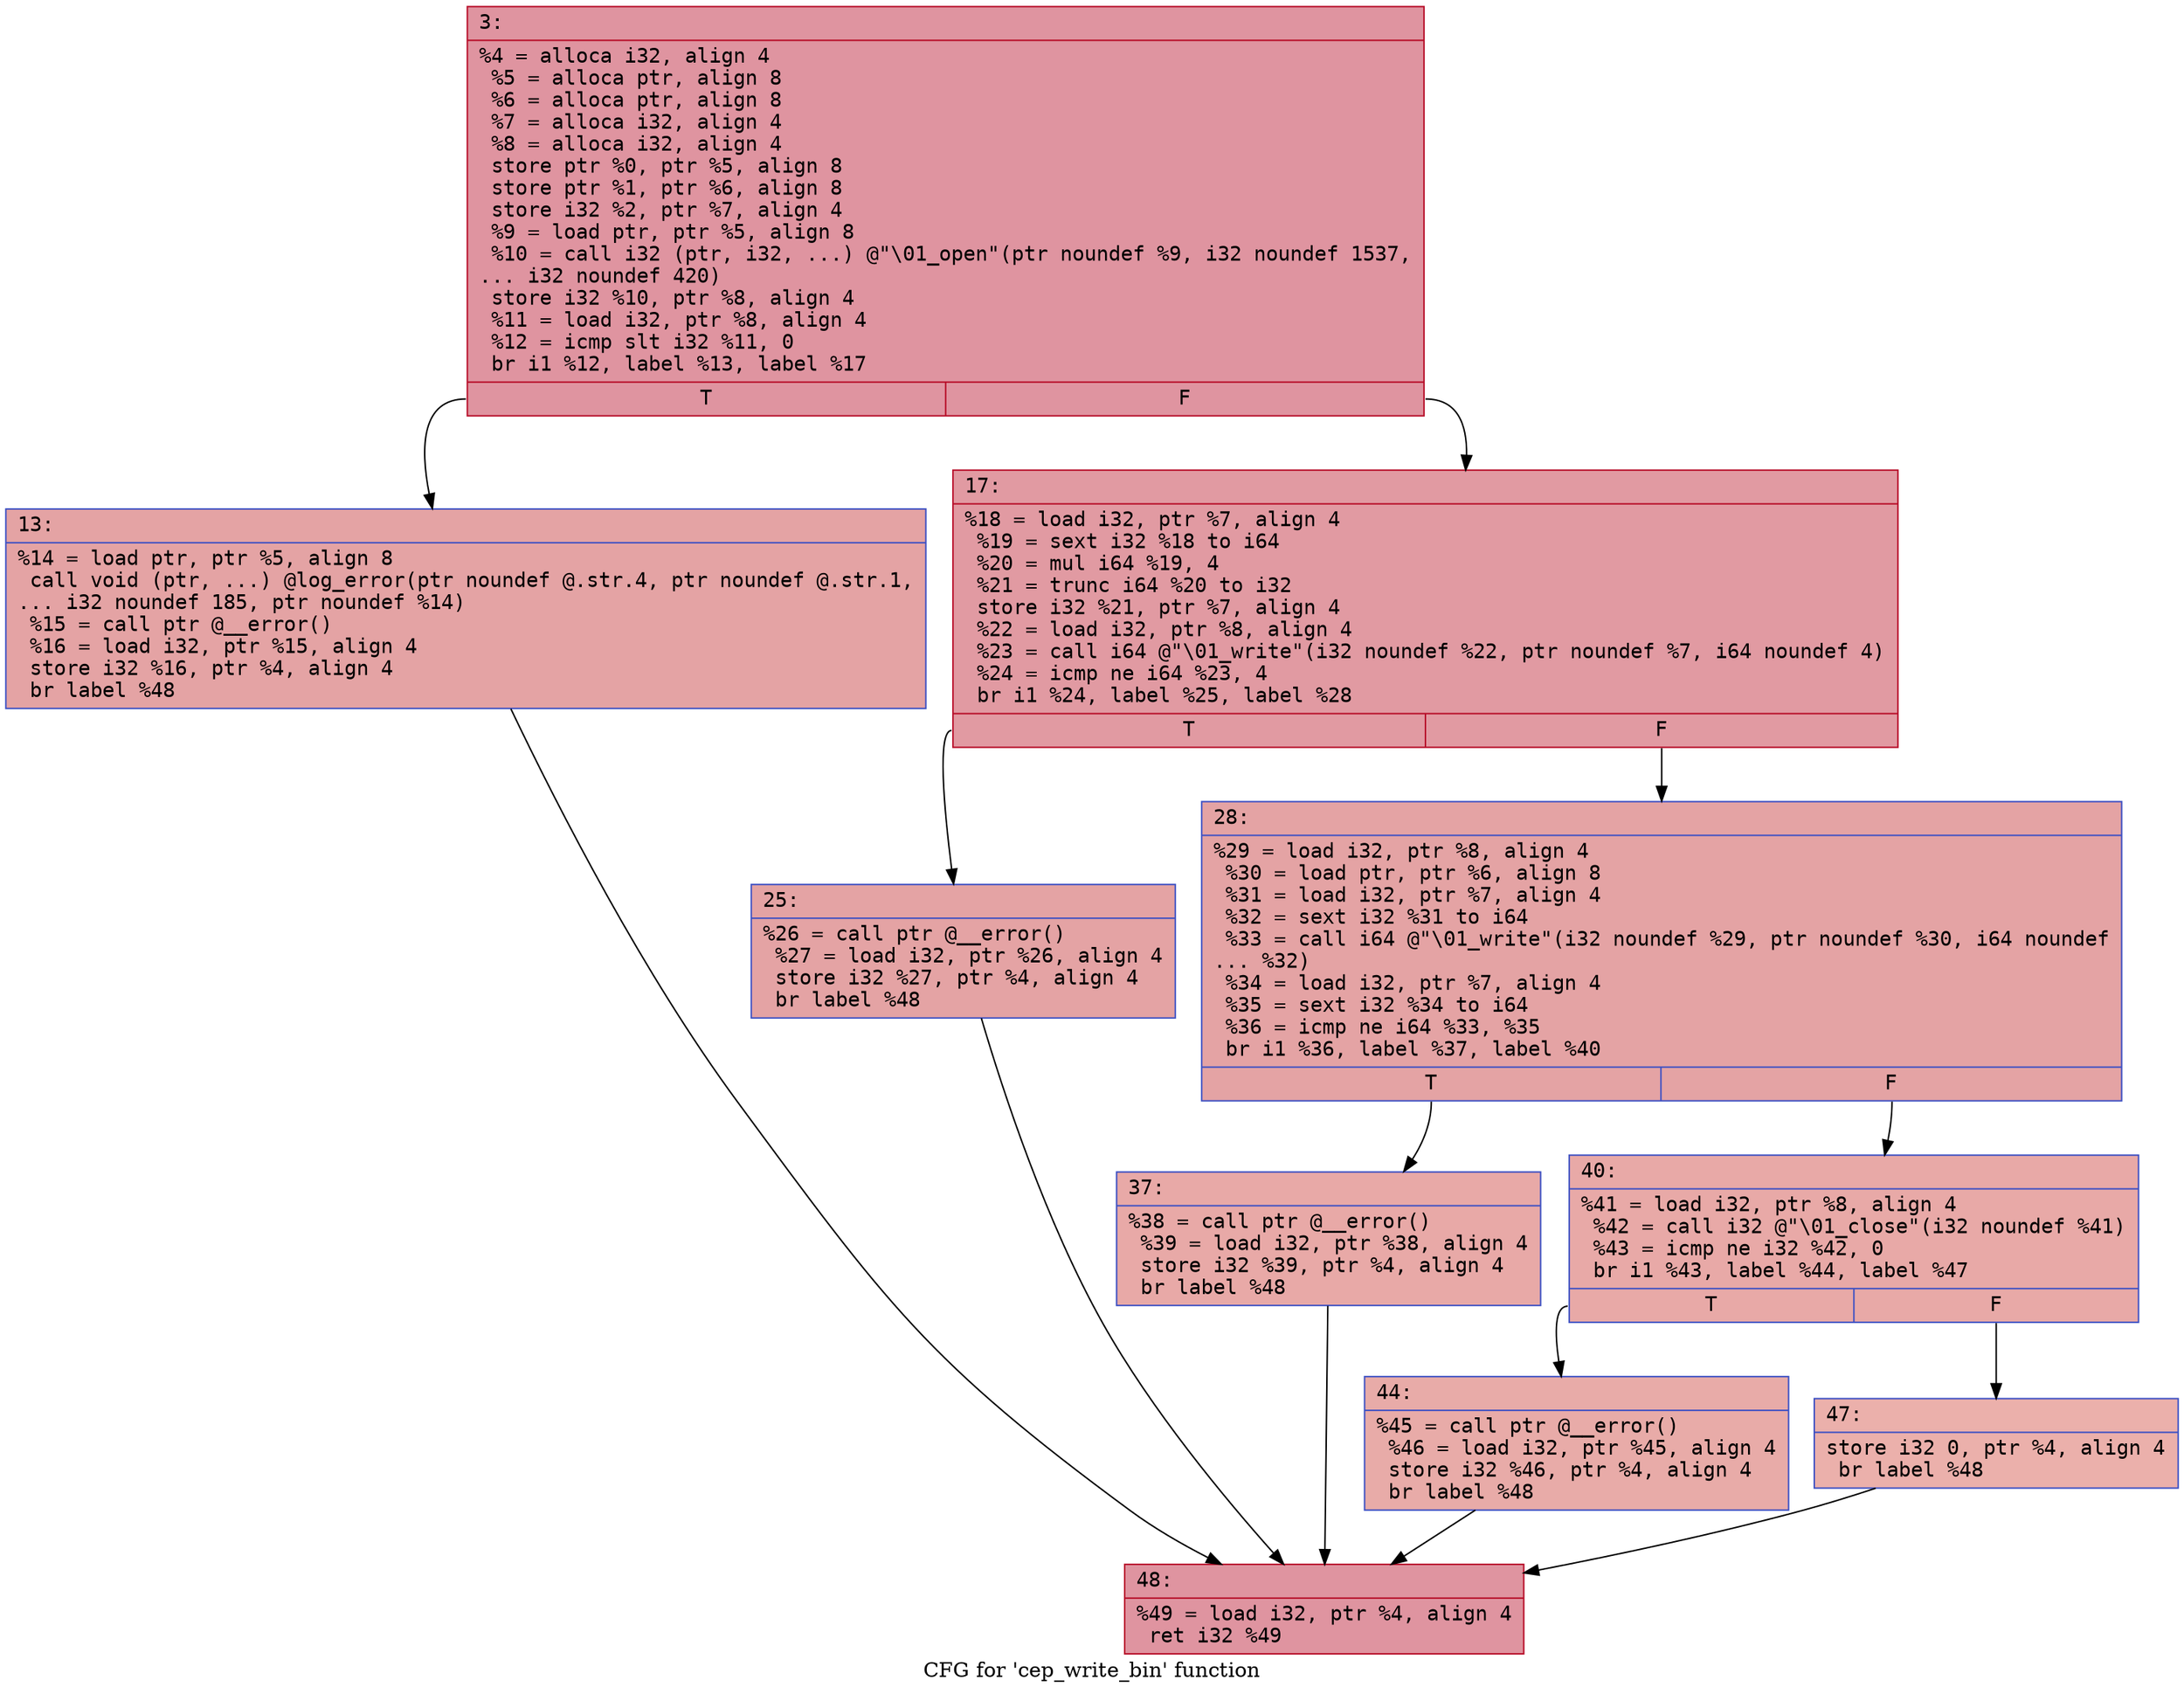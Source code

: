 digraph "CFG for 'cep_write_bin' function" {
	label="CFG for 'cep_write_bin' function";

	Node0x600003e227b0 [shape=record,color="#b70d28ff", style=filled, fillcolor="#b70d2870" fontname="Courier",label="{3:\l|  %4 = alloca i32, align 4\l  %5 = alloca ptr, align 8\l  %6 = alloca ptr, align 8\l  %7 = alloca i32, align 4\l  %8 = alloca i32, align 4\l  store ptr %0, ptr %5, align 8\l  store ptr %1, ptr %6, align 8\l  store i32 %2, ptr %7, align 4\l  %9 = load ptr, ptr %5, align 8\l  %10 = call i32 (ptr, i32, ...) @\"\\01_open\"(ptr noundef %9, i32 noundef 1537,\l... i32 noundef 420)\l  store i32 %10, ptr %8, align 4\l  %11 = load i32, ptr %8, align 4\l  %12 = icmp slt i32 %11, 0\l  br i1 %12, label %13, label %17\l|{<s0>T|<s1>F}}"];
	Node0x600003e227b0:s0 -> Node0x600003e22800[tooltip="3 -> 13\nProbability 37.50%" ];
	Node0x600003e227b0:s1 -> Node0x600003e22850[tooltip="3 -> 17\nProbability 62.50%" ];
	Node0x600003e22800 [shape=record,color="#3d50c3ff", style=filled, fillcolor="#c32e3170" fontname="Courier",label="{13:\l|  %14 = load ptr, ptr %5, align 8\l  call void (ptr, ...) @log_error(ptr noundef @.str.4, ptr noundef @.str.1,\l... i32 noundef 185, ptr noundef %14)\l  %15 = call ptr @__error()\l  %16 = load i32, ptr %15, align 4\l  store i32 %16, ptr %4, align 4\l  br label %48\l}"];
	Node0x600003e22800 -> Node0x600003e22a80[tooltip="13 -> 48\nProbability 100.00%" ];
	Node0x600003e22850 [shape=record,color="#b70d28ff", style=filled, fillcolor="#bb1b2c70" fontname="Courier",label="{17:\l|  %18 = load i32, ptr %7, align 4\l  %19 = sext i32 %18 to i64\l  %20 = mul i64 %19, 4\l  %21 = trunc i64 %20 to i32\l  store i32 %21, ptr %7, align 4\l  %22 = load i32, ptr %8, align 4\l  %23 = call i64 @\"\\01_write\"(i32 noundef %22, ptr noundef %7, i64 noundef 4)\l  %24 = icmp ne i64 %23, 4\l  br i1 %24, label %25, label %28\l|{<s0>T|<s1>F}}"];
	Node0x600003e22850:s0 -> Node0x600003e228a0[tooltip="17 -> 25\nProbability 50.00%" ];
	Node0x600003e22850:s1 -> Node0x600003e228f0[tooltip="17 -> 28\nProbability 50.00%" ];
	Node0x600003e228a0 [shape=record,color="#3d50c3ff", style=filled, fillcolor="#c32e3170" fontname="Courier",label="{25:\l|  %26 = call ptr @__error()\l  %27 = load i32, ptr %26, align 4\l  store i32 %27, ptr %4, align 4\l  br label %48\l}"];
	Node0x600003e228a0 -> Node0x600003e22a80[tooltip="25 -> 48\nProbability 100.00%" ];
	Node0x600003e228f0 [shape=record,color="#3d50c3ff", style=filled, fillcolor="#c32e3170" fontname="Courier",label="{28:\l|  %29 = load i32, ptr %8, align 4\l  %30 = load ptr, ptr %6, align 8\l  %31 = load i32, ptr %7, align 4\l  %32 = sext i32 %31 to i64\l  %33 = call i64 @\"\\01_write\"(i32 noundef %29, ptr noundef %30, i64 noundef\l... %32)\l  %34 = load i32, ptr %7, align 4\l  %35 = sext i32 %34 to i64\l  %36 = icmp ne i64 %33, %35\l  br i1 %36, label %37, label %40\l|{<s0>T|<s1>F}}"];
	Node0x600003e228f0:s0 -> Node0x600003e22940[tooltip="28 -> 37\nProbability 50.00%" ];
	Node0x600003e228f0:s1 -> Node0x600003e22990[tooltip="28 -> 40\nProbability 50.00%" ];
	Node0x600003e22940 [shape=record,color="#3d50c3ff", style=filled, fillcolor="#ca3b3770" fontname="Courier",label="{37:\l|  %38 = call ptr @__error()\l  %39 = load i32, ptr %38, align 4\l  store i32 %39, ptr %4, align 4\l  br label %48\l}"];
	Node0x600003e22940 -> Node0x600003e22a80[tooltip="37 -> 48\nProbability 100.00%" ];
	Node0x600003e22990 [shape=record,color="#3d50c3ff", style=filled, fillcolor="#ca3b3770" fontname="Courier",label="{40:\l|  %41 = load i32, ptr %8, align 4\l  %42 = call i32 @\"\\01_close\"(i32 noundef %41)\l  %43 = icmp ne i32 %42, 0\l  br i1 %43, label %44, label %47\l|{<s0>T|<s1>F}}"];
	Node0x600003e22990:s0 -> Node0x600003e229e0[tooltip="40 -> 44\nProbability 62.50%" ];
	Node0x600003e22990:s1 -> Node0x600003e22a30[tooltip="40 -> 47\nProbability 37.50%" ];
	Node0x600003e229e0 [shape=record,color="#3d50c3ff", style=filled, fillcolor="#cc403a70" fontname="Courier",label="{44:\l|  %45 = call ptr @__error()\l  %46 = load i32, ptr %45, align 4\l  store i32 %46, ptr %4, align 4\l  br label %48\l}"];
	Node0x600003e229e0 -> Node0x600003e22a80[tooltip="44 -> 48\nProbability 100.00%" ];
	Node0x600003e22a30 [shape=record,color="#3d50c3ff", style=filled, fillcolor="#d24b4070" fontname="Courier",label="{47:\l|  store i32 0, ptr %4, align 4\l  br label %48\l}"];
	Node0x600003e22a30 -> Node0x600003e22a80[tooltip="47 -> 48\nProbability 100.00%" ];
	Node0x600003e22a80 [shape=record,color="#b70d28ff", style=filled, fillcolor="#b70d2870" fontname="Courier",label="{48:\l|  %49 = load i32, ptr %4, align 4\l  ret i32 %49\l}"];
}
